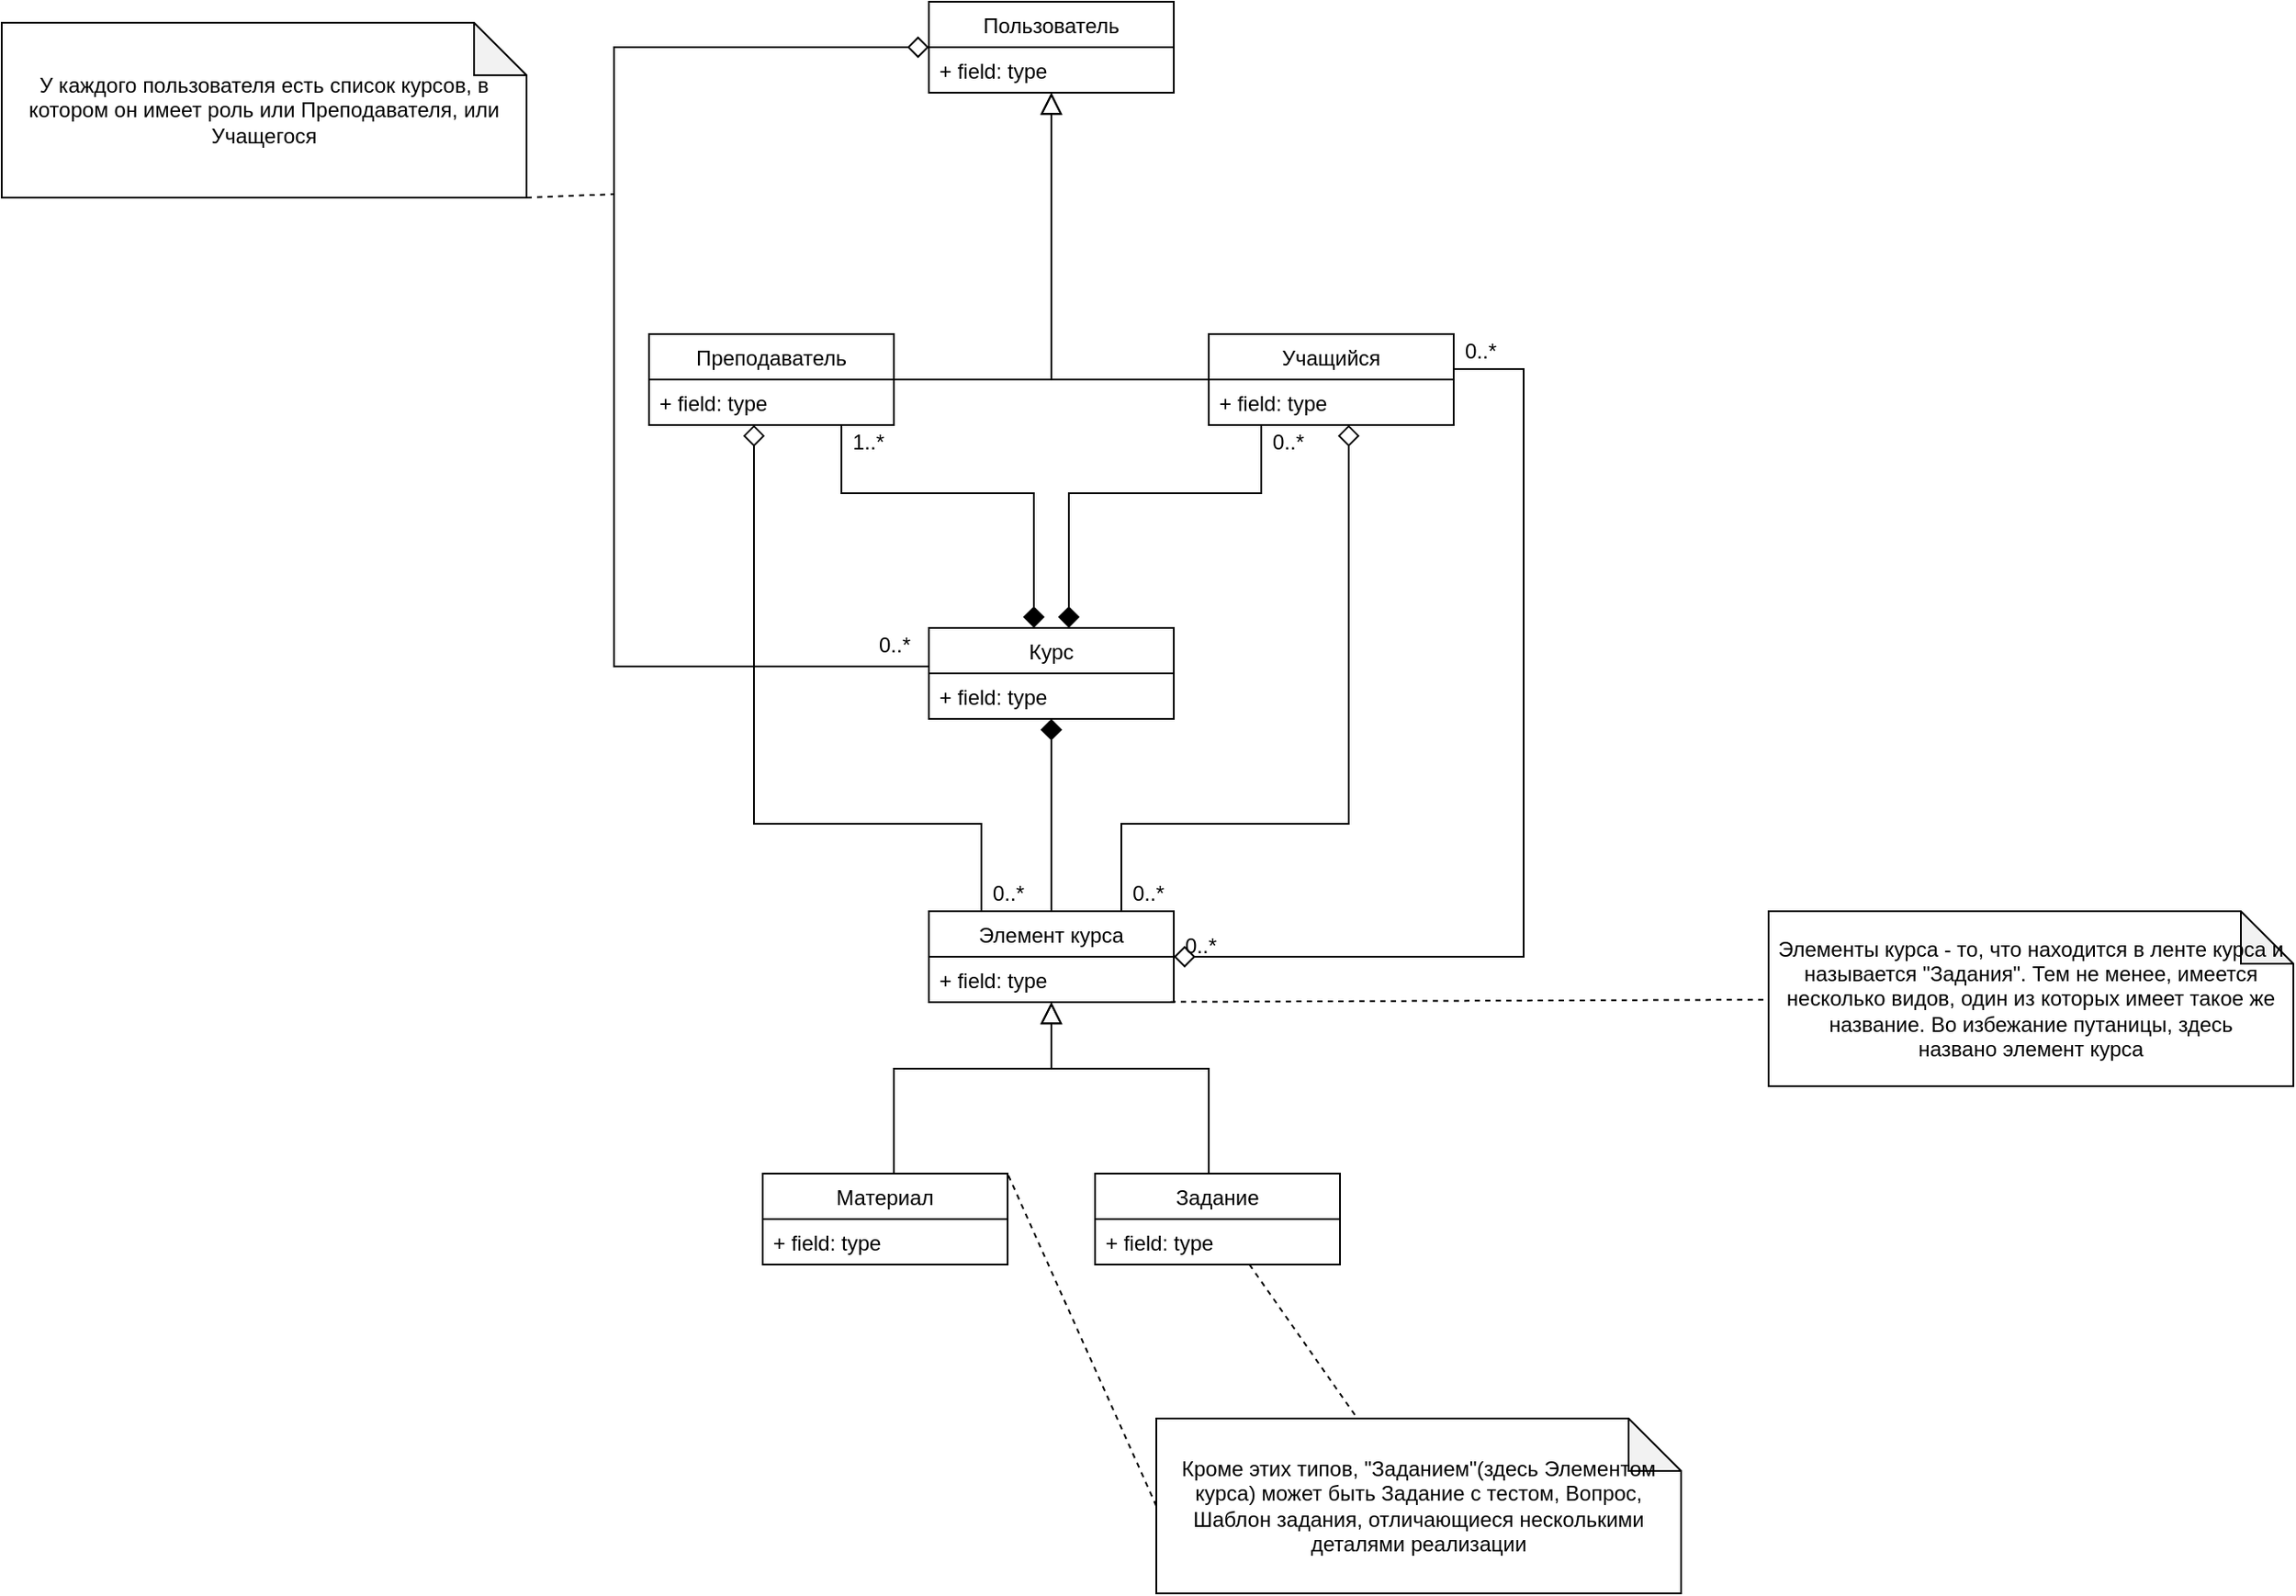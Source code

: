 <mxfile version="16.6.4" type="github">
  <diagram id="NxxsqZCPcX2PlIqRilHn" name="Page-1">
    <mxGraphModel dx="2098" dy="677" grid="1" gridSize="10" guides="1" tooltips="1" connect="1" arrows="1" fold="1" page="1" pageScale="1" pageWidth="850" pageHeight="1100" math="0" shadow="0">
      <root>
        <mxCell id="0" />
        <mxCell id="1" parent="0" />
        <mxCell id="6SlPkcXg1XJXGTFfmreU-27" style="edgeStyle=orthogonalEdgeStyle;rounded=0;orthogonalLoop=1;jettySize=auto;html=1;endArrow=none;endFill=0;startArrow=diamond;startFill=1;endSize=10;startSize=10;" edge="1" parent="1" source="6SlPkcXg1XJXGTFfmreU-9" target="6SlPkcXg1XJXGTFfmreU-17">
          <mxGeometry relative="1" as="geometry">
            <Array as="points">
              <mxPoint x="240" y="521" />
              <mxPoint x="350" y="521" />
            </Array>
          </mxGeometry>
        </mxCell>
        <mxCell id="6SlPkcXg1XJXGTFfmreU-28" style="edgeStyle=orthogonalEdgeStyle;rounded=0;orthogonalLoop=1;jettySize=auto;html=1;startArrow=diamond;startFill=1;endArrow=none;endFill=0;startSize=10;endSize=10;" edge="1" parent="1" source="6SlPkcXg1XJXGTFfmreU-9" target="6SlPkcXg1XJXGTFfmreU-21">
          <mxGeometry relative="1" as="geometry">
            <Array as="points">
              <mxPoint x="220" y="521" />
              <mxPoint x="110" y="521" />
            </Array>
          </mxGeometry>
        </mxCell>
        <mxCell id="6SlPkcXg1XJXGTFfmreU-42" style="edgeStyle=orthogonalEdgeStyle;rounded=0;orthogonalLoop=1;jettySize=auto;html=1;startArrow=diamond;startFill=1;endArrow=none;endFill=0;startSize=10;endSize=10;" edge="1" parent="1" source="6SlPkcXg1XJXGTFfmreU-9" target="6SlPkcXg1XJXGTFfmreU-31">
          <mxGeometry relative="1" as="geometry" />
        </mxCell>
        <mxCell id="6SlPkcXg1XJXGTFfmreU-9" value="Курс" style="swimlane;fontStyle=0;childLayout=stackLayout;horizontal=1;startSize=26;fillColor=none;horizontalStack=0;resizeParent=1;resizeParentMax=0;resizeLast=0;collapsible=1;marginBottom=0;" vertex="1" parent="1">
          <mxGeometry x="160" y="598" width="140" height="52" as="geometry" />
        </mxCell>
        <mxCell id="6SlPkcXg1XJXGTFfmreU-10" value="+ field: type" style="text;strokeColor=none;fillColor=none;align=left;verticalAlign=top;spacingLeft=4;spacingRight=4;overflow=hidden;rotatable=0;points=[[0,0.5],[1,0.5]];portConstraint=eastwest;" vertex="1" parent="6SlPkcXg1XJXGTFfmreU-9">
          <mxGeometry y="26" width="140" height="26" as="geometry" />
        </mxCell>
        <mxCell id="6SlPkcXg1XJXGTFfmreU-52" style="edgeStyle=orthogonalEdgeStyle;rounded=0;orthogonalLoop=1;jettySize=auto;html=1;startArrow=diamond;startFill=0;endArrow=none;endFill=0;startSize=10;endSize=10;" edge="1" parent="1" source="6SlPkcXg1XJXGTFfmreU-13" target="6SlPkcXg1XJXGTFfmreU-9">
          <mxGeometry relative="1" as="geometry">
            <Array as="points">
              <mxPoint x="-20" y="266" />
              <mxPoint x="-20" y="620" />
            </Array>
          </mxGeometry>
        </mxCell>
        <mxCell id="6SlPkcXg1XJXGTFfmreU-13" value="Пользователь" style="swimlane;fontStyle=0;childLayout=stackLayout;horizontal=1;startSize=26;fillColor=none;horizontalStack=0;resizeParent=1;resizeParentMax=0;resizeLast=0;collapsible=1;marginBottom=0;" vertex="1" parent="1">
          <mxGeometry x="160" y="240" width="140" height="52" as="geometry" />
        </mxCell>
        <mxCell id="6SlPkcXg1XJXGTFfmreU-14" value="+ field: type" style="text;strokeColor=none;fillColor=none;align=left;verticalAlign=top;spacingLeft=4;spacingRight=4;overflow=hidden;rotatable=0;points=[[0,0.5],[1,0.5]];portConstraint=eastwest;" vertex="1" parent="6SlPkcXg1XJXGTFfmreU-13">
          <mxGeometry y="26" width="140" height="26" as="geometry" />
        </mxCell>
        <mxCell id="6SlPkcXg1XJXGTFfmreU-26" style="edgeStyle=orthogonalEdgeStyle;rounded=0;orthogonalLoop=1;jettySize=auto;html=1;endArrow=block;endFill=0;endSize=10;startSize=10;" edge="1" parent="1" source="6SlPkcXg1XJXGTFfmreU-17" target="6SlPkcXg1XJXGTFfmreU-13">
          <mxGeometry relative="1" as="geometry">
            <Array as="points">
              <mxPoint x="230" y="456" />
            </Array>
          </mxGeometry>
        </mxCell>
        <mxCell id="6SlPkcXg1XJXGTFfmreU-57" style="edgeStyle=orthogonalEdgeStyle;rounded=0;orthogonalLoop=1;jettySize=auto;html=1;startArrow=diamond;startFill=0;endArrow=none;endFill=0;startSize=10;endSize=10;" edge="1" parent="1" source="6SlPkcXg1XJXGTFfmreU-17" target="6SlPkcXg1XJXGTFfmreU-31">
          <mxGeometry relative="1" as="geometry">
            <mxPoint x="380" y="660" as="targetPoint" />
            <Array as="points">
              <mxPoint x="400" y="710" />
              <mxPoint x="270" y="710" />
            </Array>
          </mxGeometry>
        </mxCell>
        <mxCell id="6SlPkcXg1XJXGTFfmreU-17" value="Учащийся" style="swimlane;fontStyle=0;childLayout=stackLayout;horizontal=1;startSize=26;fillColor=none;horizontalStack=0;resizeParent=1;resizeParentMax=0;resizeLast=0;collapsible=1;marginBottom=0;" vertex="1" parent="1">
          <mxGeometry x="320" y="430" width="140" height="52" as="geometry" />
        </mxCell>
        <mxCell id="6SlPkcXg1XJXGTFfmreU-18" value="+ field: type" style="text;strokeColor=none;fillColor=none;align=left;verticalAlign=top;spacingLeft=4;spacingRight=4;overflow=hidden;rotatable=0;points=[[0,0.5],[1,0.5]];portConstraint=eastwest;" vertex="1" parent="6SlPkcXg1XJXGTFfmreU-17">
          <mxGeometry y="26" width="140" height="26" as="geometry" />
        </mxCell>
        <mxCell id="6SlPkcXg1XJXGTFfmreU-25" style="edgeStyle=orthogonalEdgeStyle;rounded=0;orthogonalLoop=1;jettySize=auto;html=1;endArrow=block;endFill=0;endSize=10;startSize=10;" edge="1" parent="1" source="6SlPkcXg1XJXGTFfmreU-21" target="6SlPkcXg1XJXGTFfmreU-13">
          <mxGeometry relative="1" as="geometry">
            <Array as="points">
              <mxPoint x="230" y="456" />
            </Array>
          </mxGeometry>
        </mxCell>
        <mxCell id="6SlPkcXg1XJXGTFfmreU-58" style="edgeStyle=orthogonalEdgeStyle;rounded=0;orthogonalLoop=1;jettySize=auto;html=1;startArrow=diamond;startFill=0;endArrow=none;endFill=0;startSize=10;endSize=10;" edge="1" parent="1" source="6SlPkcXg1XJXGTFfmreU-21" target="6SlPkcXg1XJXGTFfmreU-31">
          <mxGeometry relative="1" as="geometry">
            <Array as="points">
              <mxPoint x="60" y="710" />
              <mxPoint x="190" y="710" />
            </Array>
          </mxGeometry>
        </mxCell>
        <mxCell id="6SlPkcXg1XJXGTFfmreU-21" value="Преподаватель" style="swimlane;fontStyle=0;childLayout=stackLayout;horizontal=1;startSize=26;fillColor=none;horizontalStack=0;resizeParent=1;resizeParentMax=0;resizeLast=0;collapsible=1;marginBottom=0;" vertex="1" parent="1">
          <mxGeometry y="430" width="140" height="52" as="geometry" />
        </mxCell>
        <mxCell id="6SlPkcXg1XJXGTFfmreU-22" value="+ field: type" style="text;strokeColor=none;fillColor=none;align=left;verticalAlign=top;spacingLeft=4;spacingRight=4;overflow=hidden;rotatable=0;points=[[0,0.5],[1,0.5]];portConstraint=eastwest;" vertex="1" parent="6SlPkcXg1XJXGTFfmreU-21">
          <mxGeometry y="26" width="140" height="26" as="geometry" />
        </mxCell>
        <mxCell id="6SlPkcXg1XJXGTFfmreU-29" value="1..*" style="text;html=1;align=center;verticalAlign=middle;resizable=0;points=[];autosize=1;strokeColor=none;fillColor=none;" vertex="1" parent="1">
          <mxGeometry x="110" y="482" width="30" height="20" as="geometry" />
        </mxCell>
        <mxCell id="6SlPkcXg1XJXGTFfmreU-30" value="0..*" style="text;html=1;align=center;verticalAlign=middle;resizable=0;points=[];autosize=1;strokeColor=none;fillColor=none;" vertex="1" parent="1">
          <mxGeometry x="350" y="482" width="30" height="20" as="geometry" />
        </mxCell>
        <mxCell id="6SlPkcXg1XJXGTFfmreU-63" style="edgeStyle=orthogonalEdgeStyle;rounded=0;orthogonalLoop=1;jettySize=auto;html=1;startArrow=diamond;startFill=0;endArrow=none;endFill=0;startSize=10;endSize=10;" edge="1" parent="1" source="6SlPkcXg1XJXGTFfmreU-31" target="6SlPkcXg1XJXGTFfmreU-17">
          <mxGeometry relative="1" as="geometry">
            <Array as="points">
              <mxPoint x="500" y="786" />
              <mxPoint x="500" y="450" />
            </Array>
          </mxGeometry>
        </mxCell>
        <mxCell id="6SlPkcXg1XJXGTFfmreU-31" value="Элемент курса" style="swimlane;fontStyle=0;childLayout=stackLayout;horizontal=1;startSize=26;fillColor=none;horizontalStack=0;resizeParent=1;resizeParentMax=0;resizeLast=0;collapsible=1;marginBottom=0;" vertex="1" parent="1">
          <mxGeometry x="160" y="760" width="140" height="52" as="geometry" />
        </mxCell>
        <mxCell id="6SlPkcXg1XJXGTFfmreU-32" value="+ field: type" style="text;strokeColor=none;fillColor=none;align=left;verticalAlign=top;spacingLeft=4;spacingRight=4;overflow=hidden;rotatable=0;points=[[0,0.5],[1,0.5]];portConstraint=eastwest;" vertex="1" parent="6SlPkcXg1XJXGTFfmreU-31">
          <mxGeometry y="26" width="140" height="26" as="geometry" />
        </mxCell>
        <mxCell id="6SlPkcXg1XJXGTFfmreU-48" style="edgeStyle=orthogonalEdgeStyle;rounded=0;orthogonalLoop=1;jettySize=auto;html=1;startArrow=none;startFill=0;endArrow=block;endFill=0;startSize=10;endSize=10;" edge="1" parent="1" source="6SlPkcXg1XJXGTFfmreU-35" target="6SlPkcXg1XJXGTFfmreU-31">
          <mxGeometry relative="1" as="geometry">
            <Array as="points">
              <mxPoint x="140" y="850" />
              <mxPoint x="230" y="850" />
            </Array>
          </mxGeometry>
        </mxCell>
        <mxCell id="6SlPkcXg1XJXGTFfmreU-35" value="Материал" style="swimlane;fontStyle=0;childLayout=stackLayout;horizontal=1;startSize=26;fillColor=none;horizontalStack=0;resizeParent=1;resizeParentMax=0;resizeLast=0;collapsible=1;marginBottom=0;" vertex="1" parent="1">
          <mxGeometry x="65" y="910" width="140" height="52" as="geometry" />
        </mxCell>
        <mxCell id="6SlPkcXg1XJXGTFfmreU-36" value="+ field: type" style="text;strokeColor=none;fillColor=none;align=left;verticalAlign=top;spacingLeft=4;spacingRight=4;overflow=hidden;rotatable=0;points=[[0,0.5],[1,0.5]];portConstraint=eastwest;" vertex="1" parent="6SlPkcXg1XJXGTFfmreU-35">
          <mxGeometry y="26" width="140" height="26" as="geometry" />
        </mxCell>
        <mxCell id="6SlPkcXg1XJXGTFfmreU-47" style="edgeStyle=orthogonalEdgeStyle;rounded=0;orthogonalLoop=1;jettySize=auto;html=1;startArrow=none;startFill=0;endArrow=block;endFill=0;startSize=10;endSize=10;" edge="1" parent="1" source="6SlPkcXg1XJXGTFfmreU-37" target="6SlPkcXg1XJXGTFfmreU-31">
          <mxGeometry relative="1" as="geometry">
            <Array as="points">
              <mxPoint x="320" y="850" />
              <mxPoint x="230" y="850" />
            </Array>
          </mxGeometry>
        </mxCell>
        <mxCell id="6SlPkcXg1XJXGTFfmreU-37" value="Задание" style="swimlane;fontStyle=0;childLayout=stackLayout;horizontal=1;startSize=26;fillColor=none;horizontalStack=0;resizeParent=1;resizeParentMax=0;resizeLast=0;collapsible=1;marginBottom=0;" vertex="1" parent="1">
          <mxGeometry x="255" y="910" width="140" height="52" as="geometry" />
        </mxCell>
        <mxCell id="6SlPkcXg1XJXGTFfmreU-38" value="+ field: type" style="text;strokeColor=none;fillColor=none;align=left;verticalAlign=top;spacingLeft=4;spacingRight=4;overflow=hidden;rotatable=0;points=[[0,0.5],[1,0.5]];portConstraint=eastwest;" vertex="1" parent="6SlPkcXg1XJXGTFfmreU-37">
          <mxGeometry y="26" width="140" height="26" as="geometry" />
        </mxCell>
        <mxCell id="6SlPkcXg1XJXGTFfmreU-43" value="0..*" style="text;html=1;align=center;verticalAlign=middle;resizable=0;points=[];autosize=1;strokeColor=none;fillColor=none;" vertex="1" parent="1">
          <mxGeometry x="270" y="740" width="30" height="20" as="geometry" />
        </mxCell>
        <mxCell id="6SlPkcXg1XJXGTFfmreU-44" value="Элементы курса - то, что находится в ленте курса и называется &quot;Задания&quot;. Тем не менее, имеется несколько видов, один из которых имеет такое же название. Во избежание путаницы, здесь &lt;br&gt;названо элемент курса" style="shape=note;whiteSpace=wrap;html=1;backgroundOutline=1;darkOpacity=0.05;" vertex="1" parent="1">
          <mxGeometry x="640" y="760" width="300" height="100" as="geometry" />
        </mxCell>
        <mxCell id="6SlPkcXg1XJXGTFfmreU-45" value="" style="endArrow=none;dashed=1;html=1;rounded=0;startSize=10;endSize=10;exitX=0.986;exitY=0.993;exitDx=0;exitDy=0;exitPerimeter=0;" edge="1" parent="1" source="6SlPkcXg1XJXGTFfmreU-32" target="6SlPkcXg1XJXGTFfmreU-44">
          <mxGeometry width="50" height="50" relative="1" as="geometry">
            <mxPoint x="310" y="590" as="sourcePoint" />
            <mxPoint x="360" y="540" as="targetPoint" />
          </mxGeometry>
        </mxCell>
        <mxCell id="6SlPkcXg1XJXGTFfmreU-49" value="Кроме этих типов, &quot;Заданием&quot;(здесь Элементом курса) может быть Задание с тестом, Вопрос, Шаблон задания, отличающиеся несколькими деталями реализации" style="shape=note;whiteSpace=wrap;html=1;backgroundOutline=1;darkOpacity=0.05;" vertex="1" parent="1">
          <mxGeometry x="290" y="1050" width="300" height="100" as="geometry" />
        </mxCell>
        <mxCell id="6SlPkcXg1XJXGTFfmreU-50" value="" style="endArrow=none;dashed=1;html=1;rounded=0;startSize=10;endSize=10;" edge="1" parent="1" source="6SlPkcXg1XJXGTFfmreU-37" target="6SlPkcXg1XJXGTFfmreU-49">
          <mxGeometry width="50" height="50" relative="1" as="geometry">
            <mxPoint x="230" y="840" as="sourcePoint" />
            <mxPoint x="360" y="620" as="targetPoint" />
          </mxGeometry>
        </mxCell>
        <mxCell id="6SlPkcXg1XJXGTFfmreU-51" value="" style="endArrow=none;dashed=1;html=1;rounded=0;startSize=10;endSize=10;exitX=0;exitY=0.5;exitDx=0;exitDy=0;exitPerimeter=0;entryX=1;entryY=0;entryDx=0;entryDy=0;" edge="1" parent="1" source="6SlPkcXg1XJXGTFfmreU-49" target="6SlPkcXg1XJXGTFfmreU-35">
          <mxGeometry width="50" height="50" relative="1" as="geometry">
            <mxPoint x="310" y="670" as="sourcePoint" />
            <mxPoint x="360" y="620" as="targetPoint" />
          </mxGeometry>
        </mxCell>
        <mxCell id="6SlPkcXg1XJXGTFfmreU-53" value="У каждого пользователя есть список курсов, в котором он имеет роль или Преподавателя, или Учащегося" style="shape=note;whiteSpace=wrap;html=1;backgroundOutline=1;darkOpacity=0.05;" vertex="1" parent="1">
          <mxGeometry x="-370" y="252" width="300" height="100" as="geometry" />
        </mxCell>
        <mxCell id="6SlPkcXg1XJXGTFfmreU-54" value="" style="endArrow=none;dashed=1;html=1;rounded=0;startSize=10;endSize=10;exitX=1;exitY=1;exitDx=0;exitDy=0;exitPerimeter=0;" edge="1" parent="1" source="6SlPkcXg1XJXGTFfmreU-53">
          <mxGeometry width="50" height="50" relative="1" as="geometry">
            <mxPoint x="240" y="620" as="sourcePoint" />
            <mxPoint x="-20" y="350" as="targetPoint" />
          </mxGeometry>
        </mxCell>
        <mxCell id="6SlPkcXg1XJXGTFfmreU-55" value="0..*" style="text;html=1;align=center;verticalAlign=middle;resizable=0;points=[];autosize=1;strokeColor=none;fillColor=none;" vertex="1" parent="1">
          <mxGeometry x="125" y="598" width="30" height="20" as="geometry" />
        </mxCell>
        <mxCell id="6SlPkcXg1XJXGTFfmreU-59" value="0..*" style="text;html=1;align=center;verticalAlign=middle;resizable=0;points=[];autosize=1;strokeColor=none;fillColor=none;" vertex="1" parent="1">
          <mxGeometry x="300" y="770" width="30" height="20" as="geometry" />
        </mxCell>
        <mxCell id="6SlPkcXg1XJXGTFfmreU-60" value="0..*" style="text;html=1;align=center;verticalAlign=middle;resizable=0;points=[];autosize=1;strokeColor=none;fillColor=none;" vertex="1" parent="1">
          <mxGeometry x="190" y="740" width="30" height="20" as="geometry" />
        </mxCell>
        <mxCell id="6SlPkcXg1XJXGTFfmreU-64" value="0..*" style="text;html=1;align=center;verticalAlign=middle;resizable=0;points=[];autosize=1;strokeColor=none;fillColor=none;" vertex="1" parent="1">
          <mxGeometry x="460" y="430" width="30" height="20" as="geometry" />
        </mxCell>
      </root>
    </mxGraphModel>
  </diagram>
</mxfile>
